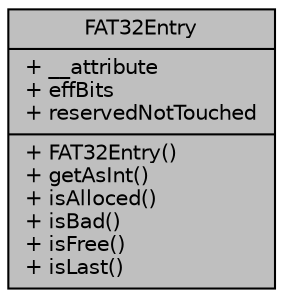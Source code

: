 digraph "FAT32Entry"
{
  edge [fontname="Helvetica",fontsize="10",labelfontname="Helvetica",labelfontsize="10"];
  node [fontname="Helvetica",fontsize="10",shape=record];
  Node428 [label="{FAT32Entry\n|+ __attribute\l+ effBits\l+ reservedNotTouched\l|+ FAT32Entry()\l+ getAsInt()\l+ isAlloced()\l+ isBad()\l+ isFree()\l+ isLast()\l}",height=0.2,width=0.4,color="black", fillcolor="grey75", style="filled", fontcolor="black"];
}

